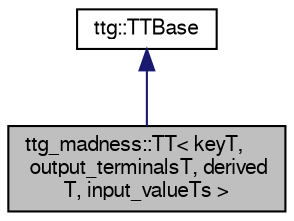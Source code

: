 digraph "ttg_madness::TT&lt; keyT, output_terminalsT, derivedT, input_valueTs &gt;"
{
 // LATEX_PDF_SIZE
  edge [fontname="FreeSans",fontsize="10",labelfontname="FreeSans",labelfontsize="10"];
  node [fontname="FreeSans",fontsize="10",shape=record];
  Node1 [label="ttg_madness::TT\< keyT,\l output_terminalsT, derived\lT, input_valueTs \>",height=0.2,width=0.4,color="black", fillcolor="grey75", style="filled", fontcolor="black",tooltip=" "];
  Node2 -> Node1 [dir="back",color="midnightblue",fontsize="10",style="solid",fontname="FreeSans"];
  Node2 [label="ttg::TTBase",height=0.2,width=0.4,color="black", fillcolor="white", style="filled",URL="$classttg_1_1_t_t_base.html",tooltip="A base class for all template tasks."];
}
